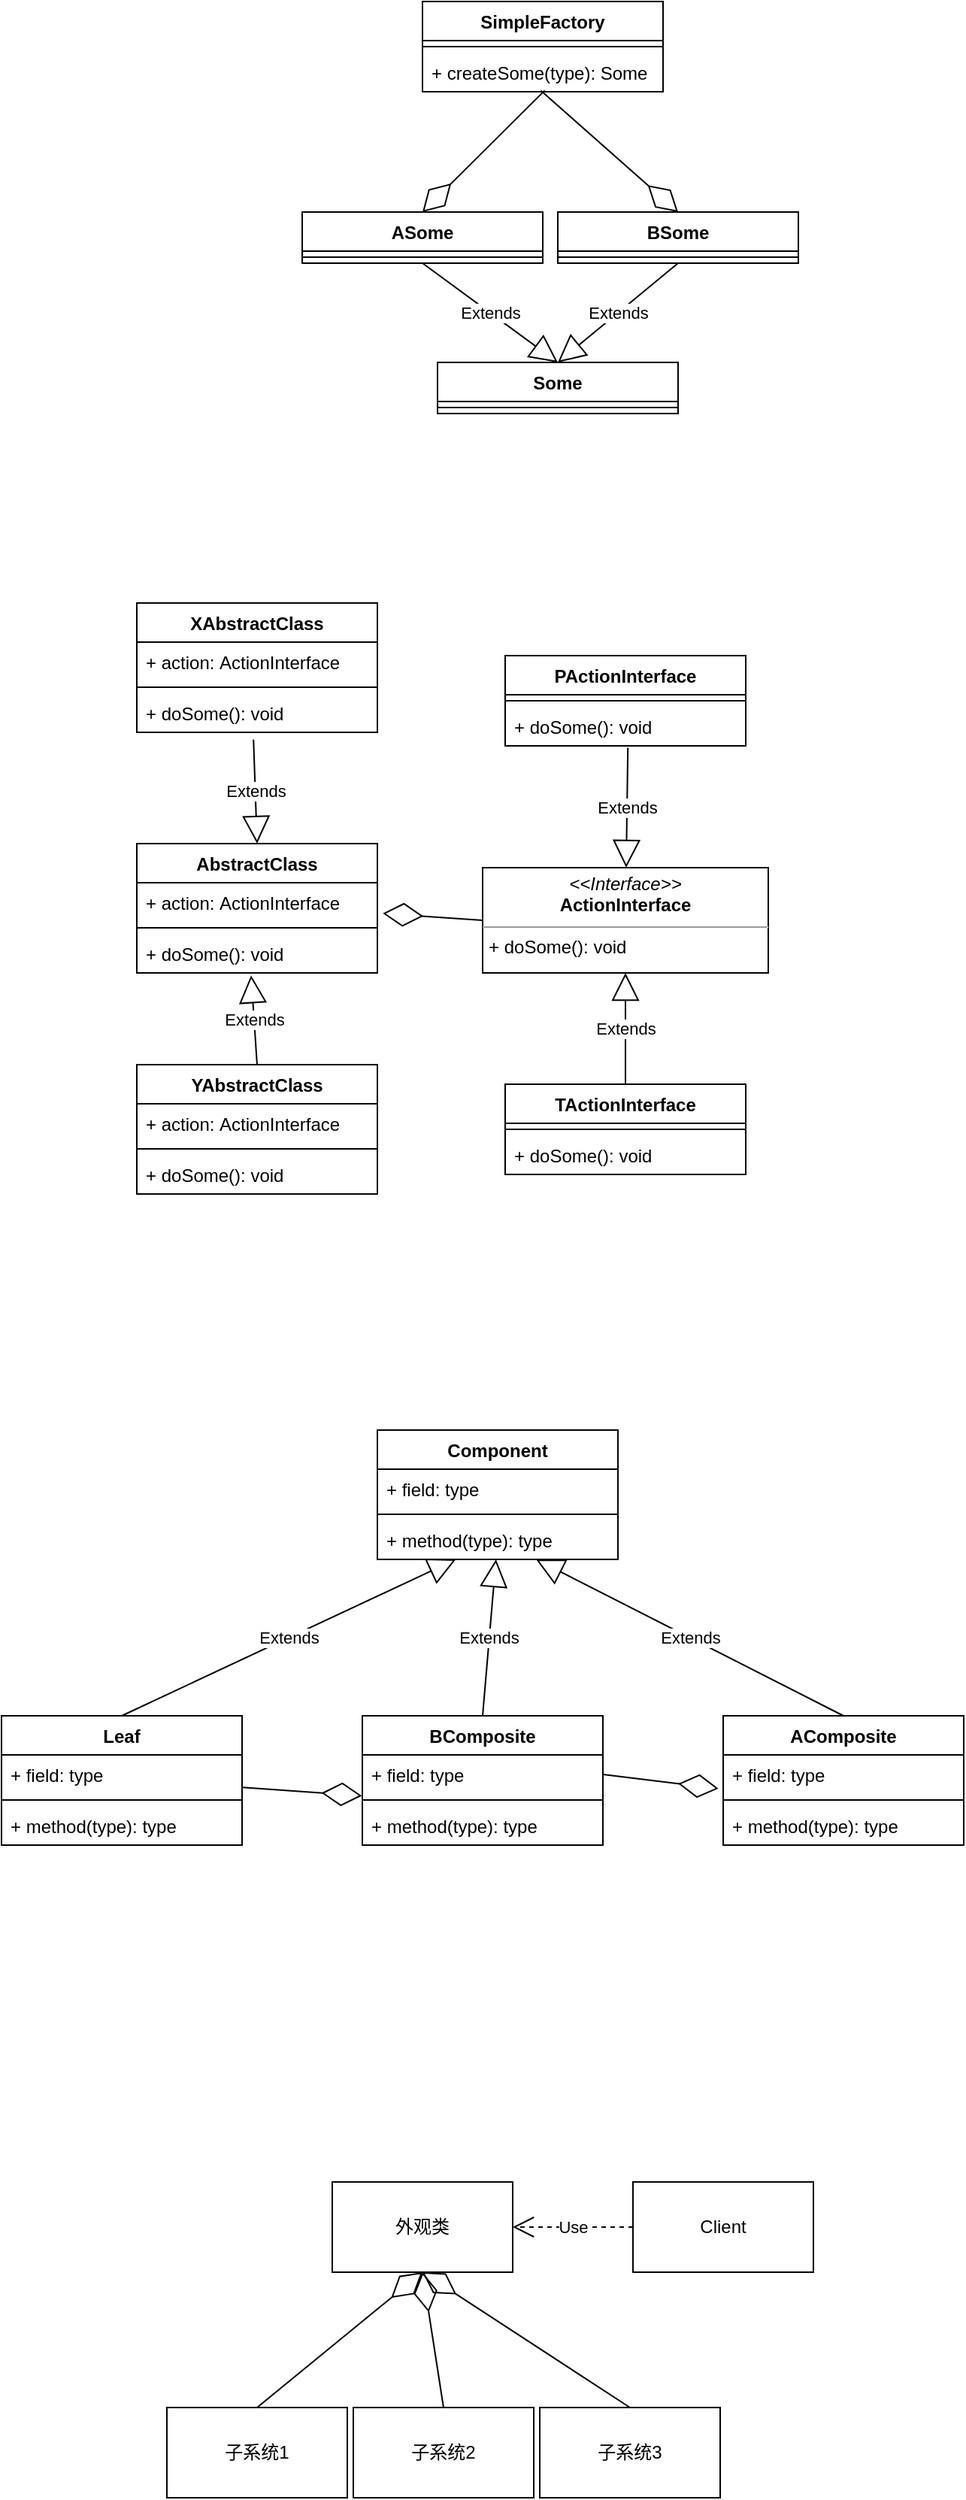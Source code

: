 <mxfile version="19.0.3" type="device"><diagram id="C5RBs43oDa-KdzZeNtuy" name="Page-1"><mxGraphModel dx="946" dy="689" grid="1" gridSize="10" guides="1" tooltips="1" connect="1" arrows="1" fold="1" page="1" pageScale="1" pageWidth="827" pageHeight="1169" math="0" shadow="0"><root><mxCell id="WIyWlLk6GJQsqaUBKTNV-0"/><mxCell id="WIyWlLk6GJQsqaUBKTNV-1" parent="WIyWlLk6GJQsqaUBKTNV-0"/><mxCell id="tUU79bSmHxlSUqyxYpiA-5" value="SimpleFactory" style="swimlane;fontStyle=1;align=center;verticalAlign=top;childLayout=stackLayout;horizontal=1;startSize=26;horizontalStack=0;resizeParent=1;resizeParentMax=0;resizeLast=0;collapsible=1;marginBottom=0;" parent="WIyWlLk6GJQsqaUBKTNV-1" vertex="1"><mxGeometry x="340" y="90" width="160" height="60" as="geometry"/></mxCell><mxCell id="tUU79bSmHxlSUqyxYpiA-7" value="" style="line;strokeWidth=1;fillColor=none;align=left;verticalAlign=middle;spacingTop=-1;spacingLeft=3;spacingRight=3;rotatable=0;labelPosition=right;points=[];portConstraint=eastwest;" parent="tUU79bSmHxlSUqyxYpiA-5" vertex="1"><mxGeometry y="26" width="160" height="8" as="geometry"/></mxCell><mxCell id="tUU79bSmHxlSUqyxYpiA-8" value="+ createSome(type): Some" style="text;strokeColor=none;fillColor=none;align=left;verticalAlign=top;spacingLeft=4;spacingRight=4;overflow=hidden;rotatable=0;points=[[0,0.5],[1,0.5]];portConstraint=eastwest;" parent="tUU79bSmHxlSUqyxYpiA-5" vertex="1"><mxGeometry y="34" width="160" height="26" as="geometry"/></mxCell><mxCell id="tUU79bSmHxlSUqyxYpiA-9" value="ASome" style="swimlane;fontStyle=1;align=center;verticalAlign=top;childLayout=stackLayout;horizontal=1;startSize=26;horizontalStack=0;resizeParent=1;resizeParentMax=0;resizeLast=0;collapsible=1;marginBottom=0;" parent="WIyWlLk6GJQsqaUBKTNV-1" vertex="1"><mxGeometry x="260" y="230" width="160" height="34" as="geometry"/></mxCell><mxCell id="tUU79bSmHxlSUqyxYpiA-11" value="" style="line;strokeWidth=1;fillColor=none;align=left;verticalAlign=middle;spacingTop=-1;spacingLeft=3;spacingRight=3;rotatable=0;labelPosition=right;points=[];portConstraint=eastwest;" parent="tUU79bSmHxlSUqyxYpiA-9" vertex="1"><mxGeometry y="26" width="160" height="8" as="geometry"/></mxCell><mxCell id="tUU79bSmHxlSUqyxYpiA-13" value="BSome" style="swimlane;fontStyle=1;align=center;verticalAlign=top;childLayout=stackLayout;horizontal=1;startSize=26;horizontalStack=0;resizeParent=1;resizeParentMax=0;resizeLast=0;collapsible=1;marginBottom=0;" parent="WIyWlLk6GJQsqaUBKTNV-1" vertex="1"><mxGeometry x="430" y="230" width="160" height="34" as="geometry"/></mxCell><mxCell id="tUU79bSmHxlSUqyxYpiA-15" value="" style="line;strokeWidth=1;fillColor=none;align=left;verticalAlign=middle;spacingTop=-1;spacingLeft=3;spacingRight=3;rotatable=0;labelPosition=right;points=[];portConstraint=eastwest;" parent="tUU79bSmHxlSUqyxYpiA-13" vertex="1"><mxGeometry y="26" width="160" height="8" as="geometry"/></mxCell><mxCell id="tUU79bSmHxlSUqyxYpiA-17" value="" style="endArrow=diamondThin;endFill=0;endSize=24;html=1;rounded=0;exitX=0.508;exitY=0.969;exitDx=0;exitDy=0;exitPerimeter=0;entryX=0.5;entryY=0;entryDx=0;entryDy=0;" parent="WIyWlLk6GJQsqaUBKTNV-1" source="tUU79bSmHxlSUqyxYpiA-8" target="tUU79bSmHxlSUqyxYpiA-9" edge="1"><mxGeometry width="160" relative="1" as="geometry"><mxPoint x="390" y="340" as="sourcePoint"/><mxPoint x="550" y="340" as="targetPoint"/></mxGeometry></mxCell><mxCell id="tUU79bSmHxlSUqyxYpiA-19" value="" style="endArrow=diamondThin;endFill=0;endSize=24;html=1;rounded=0;entryX=0.5;entryY=0;entryDx=0;entryDy=0;exitX=0.492;exitY=0.969;exitDx=0;exitDy=0;exitPerimeter=0;" parent="WIyWlLk6GJQsqaUBKTNV-1" source="tUU79bSmHxlSUqyxYpiA-8" target="tUU79bSmHxlSUqyxYpiA-13" edge="1"><mxGeometry width="160" relative="1" as="geometry"><mxPoint x="390" y="340" as="sourcePoint"/><mxPoint x="550" y="330" as="targetPoint"/></mxGeometry></mxCell><mxCell id="tUU79bSmHxlSUqyxYpiA-25" value="Some" style="swimlane;fontStyle=1;align=center;verticalAlign=top;childLayout=stackLayout;horizontal=1;startSize=26;horizontalStack=0;resizeParent=1;resizeParentMax=0;resizeLast=0;collapsible=1;marginBottom=0;" parent="WIyWlLk6GJQsqaUBKTNV-1" vertex="1"><mxGeometry x="350" y="330" width="160" height="34" as="geometry"/></mxCell><mxCell id="tUU79bSmHxlSUqyxYpiA-27" value="" style="line;strokeWidth=1;fillColor=none;align=left;verticalAlign=middle;spacingTop=-1;spacingLeft=3;spacingRight=3;rotatable=0;labelPosition=right;points=[];portConstraint=eastwest;" parent="tUU79bSmHxlSUqyxYpiA-25" vertex="1"><mxGeometry y="26" width="160" height="8" as="geometry"/></mxCell><mxCell id="tUU79bSmHxlSUqyxYpiA-29" value="Extends" style="endArrow=block;endSize=16;endFill=0;html=1;rounded=0;exitX=0.5;exitY=1;exitDx=0;exitDy=0;entryX=0.5;entryY=0;entryDx=0;entryDy=0;" parent="WIyWlLk6GJQsqaUBKTNV-1" source="tUU79bSmHxlSUqyxYpiA-9" target="tUU79bSmHxlSUqyxYpiA-25" edge="1"><mxGeometry width="160" relative="1" as="geometry"><mxPoint x="300.4" y="290.806" as="sourcePoint"/><mxPoint x="460" y="340" as="targetPoint"/></mxGeometry></mxCell><mxCell id="tUU79bSmHxlSUqyxYpiA-30" value="Extends" style="endArrow=block;endSize=16;endFill=0;html=1;rounded=0;exitX=0.5;exitY=1;exitDx=0;exitDy=0;entryX=0.5;entryY=0;entryDx=0;entryDy=0;" parent="WIyWlLk6GJQsqaUBKTNV-1" source="tUU79bSmHxlSUqyxYpiA-13" target="tUU79bSmHxlSUqyxYpiA-25" edge="1"><mxGeometry width="160" relative="1" as="geometry"><mxPoint x="531.68" y="290" as="sourcePoint"/><mxPoint x="430" y="400" as="targetPoint"/></mxGeometry></mxCell><mxCell id="yQy8rmefnUBh1ka8reL8-1" value="AbstractClass" style="swimlane;fontStyle=1;align=center;verticalAlign=top;childLayout=stackLayout;horizontal=1;startSize=26;horizontalStack=0;resizeParent=1;resizeParentMax=0;resizeLast=0;collapsible=1;marginBottom=0;" parent="WIyWlLk6GJQsqaUBKTNV-1" vertex="1"><mxGeometry x="150" y="650" width="160" height="86" as="geometry"/></mxCell><mxCell id="yQy8rmefnUBh1ka8reL8-2" value="+ action: ActionInterface" style="text;strokeColor=none;fillColor=none;align=left;verticalAlign=top;spacingLeft=4;spacingRight=4;overflow=hidden;rotatable=0;points=[[0,0.5],[1,0.5]];portConstraint=eastwest;" parent="yQy8rmefnUBh1ka8reL8-1" vertex="1"><mxGeometry y="26" width="160" height="26" as="geometry"/></mxCell><mxCell id="yQy8rmefnUBh1ka8reL8-3" value="" style="line;strokeWidth=1;fillColor=none;align=left;verticalAlign=middle;spacingTop=-1;spacingLeft=3;spacingRight=3;rotatable=0;labelPosition=right;points=[];portConstraint=eastwest;" parent="yQy8rmefnUBh1ka8reL8-1" vertex="1"><mxGeometry y="52" width="160" height="8" as="geometry"/></mxCell><mxCell id="yQy8rmefnUBh1ka8reL8-4" value="+ doSome(): void&#10;" style="text;strokeColor=none;fillColor=none;align=left;verticalAlign=top;spacingLeft=4;spacingRight=4;overflow=hidden;rotatable=0;points=[[0,0.5],[1,0.5]];portConstraint=eastwest;" parent="yQy8rmefnUBh1ka8reL8-1" vertex="1"><mxGeometry y="60" width="160" height="26" as="geometry"/></mxCell><mxCell id="yQy8rmefnUBh1ka8reL8-5" value="&lt;p style=&quot;margin:0px;margin-top:4px;text-align:center;&quot;&gt;&lt;i&gt;&amp;lt;&amp;lt;Interface&amp;gt;&amp;gt;&lt;/i&gt;&lt;br&gt;&lt;b&gt;ActionInterface&lt;/b&gt;&lt;br&gt;&lt;/p&gt;&lt;hr size=&quot;1&quot;&gt;&lt;p style=&quot;margin:0px;margin-left:4px;&quot;&gt;&lt;span style=&quot;background-color: initial;&quot;&gt;+ doSome(): void&lt;/span&gt;&lt;/p&gt;" style="verticalAlign=top;align=left;overflow=fill;fontSize=12;fontFamily=Helvetica;html=1;" parent="WIyWlLk6GJQsqaUBKTNV-1" vertex="1"><mxGeometry x="380" y="666" width="190" height="70" as="geometry"/></mxCell><mxCell id="yQy8rmefnUBh1ka8reL8-6" value="" style="endArrow=diamondThin;endFill=0;endSize=24;html=1;rounded=0;entryX=1.023;entryY=0.785;entryDx=0;entryDy=0;entryPerimeter=0;exitX=0;exitY=0.5;exitDx=0;exitDy=0;" parent="WIyWlLk6GJQsqaUBKTNV-1" source="yQy8rmefnUBh1ka8reL8-5" target="yQy8rmefnUBh1ka8reL8-2" edge="1"><mxGeometry width="160" relative="1" as="geometry"><mxPoint x="330" y="750" as="sourcePoint"/><mxPoint x="490" y="750" as="targetPoint"/></mxGeometry></mxCell><mxCell id="yQy8rmefnUBh1ka8reL8-7" value="TActionInterface" style="swimlane;fontStyle=1;align=center;verticalAlign=top;childLayout=stackLayout;horizontal=1;startSize=26;horizontalStack=0;resizeParent=1;resizeParentMax=0;resizeLast=0;collapsible=1;marginBottom=0;" parent="WIyWlLk6GJQsqaUBKTNV-1" vertex="1"><mxGeometry x="395" y="810" width="160" height="60" as="geometry"/></mxCell><mxCell id="yQy8rmefnUBh1ka8reL8-9" value="" style="line;strokeWidth=1;fillColor=none;align=left;verticalAlign=middle;spacingTop=-1;spacingLeft=3;spacingRight=3;rotatable=0;labelPosition=right;points=[];portConstraint=eastwest;" parent="yQy8rmefnUBh1ka8reL8-7" vertex="1"><mxGeometry y="26" width="160" height="8" as="geometry"/></mxCell><mxCell id="yQy8rmefnUBh1ka8reL8-10" value="+ doSome(): void" style="text;strokeColor=none;fillColor=none;align=left;verticalAlign=top;spacingLeft=4;spacingRight=4;overflow=hidden;rotatable=0;points=[[0,0.5],[1,0.5]];portConstraint=eastwest;" parent="yQy8rmefnUBh1ka8reL8-7" vertex="1"><mxGeometry y="34" width="160" height="26" as="geometry"/></mxCell><mxCell id="yQy8rmefnUBh1ka8reL8-11" value="PActionInterface" style="swimlane;fontStyle=1;align=center;verticalAlign=top;childLayout=stackLayout;horizontal=1;startSize=26;horizontalStack=0;resizeParent=1;resizeParentMax=0;resizeLast=0;collapsible=1;marginBottom=0;" parent="WIyWlLk6GJQsqaUBKTNV-1" vertex="1"><mxGeometry x="395" y="525" width="160" height="60" as="geometry"/></mxCell><mxCell id="yQy8rmefnUBh1ka8reL8-12" value="" style="line;strokeWidth=1;fillColor=none;align=left;verticalAlign=middle;spacingTop=-1;spacingLeft=3;spacingRight=3;rotatable=0;labelPosition=right;points=[];portConstraint=eastwest;" parent="yQy8rmefnUBh1ka8reL8-11" vertex="1"><mxGeometry y="26" width="160" height="8" as="geometry"/></mxCell><mxCell id="yQy8rmefnUBh1ka8reL8-13" value="+ doSome(): void" style="text;strokeColor=none;fillColor=none;align=left;verticalAlign=top;spacingLeft=4;spacingRight=4;overflow=hidden;rotatable=0;points=[[0,0.5],[1,0.5]];portConstraint=eastwest;" parent="yQy8rmefnUBh1ka8reL8-11" vertex="1"><mxGeometry y="34" width="160" height="26" as="geometry"/></mxCell><mxCell id="yQy8rmefnUBh1ka8reL8-14" value="Extends" style="endArrow=block;endSize=16;endFill=0;html=1;rounded=0;entryX=0.5;entryY=1;entryDx=0;entryDy=0;" parent="WIyWlLk6GJQsqaUBKTNV-1" source="yQy8rmefnUBh1ka8reL8-7" target="yQy8rmefnUBh1ka8reL8-5" edge="1"><mxGeometry width="160" relative="1" as="geometry"><mxPoint x="330" y="750" as="sourcePoint"/><mxPoint x="490" y="750" as="targetPoint"/></mxGeometry></mxCell><mxCell id="yQy8rmefnUBh1ka8reL8-16" value="Extends" style="endArrow=block;endSize=16;endFill=0;html=1;rounded=0;exitX=0.51;exitY=1.046;exitDx=0;exitDy=0;exitPerimeter=0;" parent="WIyWlLk6GJQsqaUBKTNV-1" source="yQy8rmefnUBh1ka8reL8-13" target="yQy8rmefnUBh1ka8reL8-5" edge="1"><mxGeometry width="160" relative="1" as="geometry"><mxPoint x="330" y="750" as="sourcePoint"/><mxPoint x="490" y="750" as="targetPoint"/></mxGeometry></mxCell><mxCell id="yQy8rmefnUBh1ka8reL8-17" value="XAbstractClass" style="swimlane;fontStyle=1;align=center;verticalAlign=top;childLayout=stackLayout;horizontal=1;startSize=26;horizontalStack=0;resizeParent=1;resizeParentMax=0;resizeLast=0;collapsible=1;marginBottom=0;" parent="WIyWlLk6GJQsqaUBKTNV-1" vertex="1"><mxGeometry x="150" y="490" width="160" height="86" as="geometry"/></mxCell><mxCell id="yQy8rmefnUBh1ka8reL8-18" value="+ action: ActionInterface" style="text;strokeColor=none;fillColor=none;align=left;verticalAlign=top;spacingLeft=4;spacingRight=4;overflow=hidden;rotatable=0;points=[[0,0.5],[1,0.5]];portConstraint=eastwest;" parent="yQy8rmefnUBh1ka8reL8-17" vertex="1"><mxGeometry y="26" width="160" height="26" as="geometry"/></mxCell><mxCell id="yQy8rmefnUBh1ka8reL8-19" value="" style="line;strokeWidth=1;fillColor=none;align=left;verticalAlign=middle;spacingTop=-1;spacingLeft=3;spacingRight=3;rotatable=0;labelPosition=right;points=[];portConstraint=eastwest;" parent="yQy8rmefnUBh1ka8reL8-17" vertex="1"><mxGeometry y="52" width="160" height="8" as="geometry"/></mxCell><mxCell id="yQy8rmefnUBh1ka8reL8-20" value="+ doSome(): void&#10;" style="text;strokeColor=none;fillColor=none;align=left;verticalAlign=top;spacingLeft=4;spacingRight=4;overflow=hidden;rotatable=0;points=[[0,0.5],[1,0.5]];portConstraint=eastwest;" parent="yQy8rmefnUBh1ka8reL8-17" vertex="1"><mxGeometry y="60" width="160" height="26" as="geometry"/></mxCell><mxCell id="yQy8rmefnUBh1ka8reL8-21" value="YAbstractClass" style="swimlane;fontStyle=1;align=center;verticalAlign=top;childLayout=stackLayout;horizontal=1;startSize=26;horizontalStack=0;resizeParent=1;resizeParentMax=0;resizeLast=0;collapsible=1;marginBottom=0;" parent="WIyWlLk6GJQsqaUBKTNV-1" vertex="1"><mxGeometry x="150" y="797" width="160" height="86" as="geometry"/></mxCell><mxCell id="yQy8rmefnUBh1ka8reL8-22" value="+ action: ActionInterface" style="text;strokeColor=none;fillColor=none;align=left;verticalAlign=top;spacingLeft=4;spacingRight=4;overflow=hidden;rotatable=0;points=[[0,0.5],[1,0.5]];portConstraint=eastwest;" parent="yQy8rmefnUBh1ka8reL8-21" vertex="1"><mxGeometry y="26" width="160" height="26" as="geometry"/></mxCell><mxCell id="yQy8rmefnUBh1ka8reL8-23" value="" style="line;strokeWidth=1;fillColor=none;align=left;verticalAlign=middle;spacingTop=-1;spacingLeft=3;spacingRight=3;rotatable=0;labelPosition=right;points=[];portConstraint=eastwest;" parent="yQy8rmefnUBh1ka8reL8-21" vertex="1"><mxGeometry y="52" width="160" height="8" as="geometry"/></mxCell><mxCell id="yQy8rmefnUBh1ka8reL8-24" value="+ doSome(): void&#10;" style="text;strokeColor=none;fillColor=none;align=left;verticalAlign=top;spacingLeft=4;spacingRight=4;overflow=hidden;rotatable=0;points=[[0,0.5],[1,0.5]];portConstraint=eastwest;" parent="yQy8rmefnUBh1ka8reL8-21" vertex="1"><mxGeometry y="60" width="160" height="26" as="geometry"/></mxCell><mxCell id="yQy8rmefnUBh1ka8reL8-25" value="Extends" style="endArrow=block;endSize=16;endFill=0;html=1;rounded=0;exitX=0.485;exitY=1.185;exitDx=0;exitDy=0;exitPerimeter=0;entryX=0.5;entryY=0;entryDx=0;entryDy=0;" parent="WIyWlLk6GJQsqaUBKTNV-1" source="yQy8rmefnUBh1ka8reL8-20" target="yQy8rmefnUBh1ka8reL8-1" edge="1"><mxGeometry width="160" relative="1" as="geometry"><mxPoint x="330" y="750" as="sourcePoint"/><mxPoint x="490" y="750" as="targetPoint"/></mxGeometry></mxCell><mxCell id="yQy8rmefnUBh1ka8reL8-26" value="Extends" style="endArrow=block;endSize=16;endFill=0;html=1;rounded=0;exitX=0.5;exitY=0;exitDx=0;exitDy=0;entryX=0.475;entryY=1.062;entryDx=0;entryDy=0;entryPerimeter=0;" parent="WIyWlLk6GJQsqaUBKTNV-1" source="yQy8rmefnUBh1ka8reL8-21" target="yQy8rmefnUBh1ka8reL8-4" edge="1"><mxGeometry width="160" relative="1" as="geometry"><mxPoint x="330" y="750" as="sourcePoint"/><mxPoint x="490" y="750" as="targetPoint"/></mxGeometry></mxCell><mxCell id="Vw4ODc7Xikg0KKU7ZYIu-0" value="Component" style="swimlane;fontStyle=1;align=center;verticalAlign=top;childLayout=stackLayout;horizontal=1;startSize=26;horizontalStack=0;resizeParent=1;resizeParentMax=0;resizeLast=0;collapsible=1;marginBottom=0;" parent="WIyWlLk6GJQsqaUBKTNV-1" vertex="1"><mxGeometry x="310" y="1040" width="160" height="86" as="geometry"/></mxCell><mxCell id="Vw4ODc7Xikg0KKU7ZYIu-1" value="+ field: type" style="text;strokeColor=none;fillColor=none;align=left;verticalAlign=top;spacingLeft=4;spacingRight=4;overflow=hidden;rotatable=0;points=[[0,0.5],[1,0.5]];portConstraint=eastwest;" parent="Vw4ODc7Xikg0KKU7ZYIu-0" vertex="1"><mxGeometry y="26" width="160" height="26" as="geometry"/></mxCell><mxCell id="Vw4ODc7Xikg0KKU7ZYIu-2" value="" style="line;strokeWidth=1;fillColor=none;align=left;verticalAlign=middle;spacingTop=-1;spacingLeft=3;spacingRight=3;rotatable=0;labelPosition=right;points=[];portConstraint=eastwest;" parent="Vw4ODc7Xikg0KKU7ZYIu-0" vertex="1"><mxGeometry y="52" width="160" height="8" as="geometry"/></mxCell><mxCell id="Vw4ODc7Xikg0KKU7ZYIu-3" value="+ method(type): type" style="text;strokeColor=none;fillColor=none;align=left;verticalAlign=top;spacingLeft=4;spacingRight=4;overflow=hidden;rotatable=0;points=[[0,0.5],[1,0.5]];portConstraint=eastwest;" parent="Vw4ODc7Xikg0KKU7ZYIu-0" vertex="1"><mxGeometry y="60" width="160" height="26" as="geometry"/></mxCell><mxCell id="Vw4ODc7Xikg0KKU7ZYIu-4" value="AComposite" style="swimlane;fontStyle=1;align=center;verticalAlign=top;childLayout=stackLayout;horizontal=1;startSize=26;horizontalStack=0;resizeParent=1;resizeParentMax=0;resizeLast=0;collapsible=1;marginBottom=0;" parent="WIyWlLk6GJQsqaUBKTNV-1" vertex="1"><mxGeometry x="540" y="1230" width="160" height="86" as="geometry"/></mxCell><mxCell id="Vw4ODc7Xikg0KKU7ZYIu-5" value="+ field: type" style="text;strokeColor=none;fillColor=none;align=left;verticalAlign=top;spacingLeft=4;spacingRight=4;overflow=hidden;rotatable=0;points=[[0,0.5],[1,0.5]];portConstraint=eastwest;" parent="Vw4ODc7Xikg0KKU7ZYIu-4" vertex="1"><mxGeometry y="26" width="160" height="26" as="geometry"/></mxCell><mxCell id="Vw4ODc7Xikg0KKU7ZYIu-6" value="" style="line;strokeWidth=1;fillColor=none;align=left;verticalAlign=middle;spacingTop=-1;spacingLeft=3;spacingRight=3;rotatable=0;labelPosition=right;points=[];portConstraint=eastwest;" parent="Vw4ODc7Xikg0KKU7ZYIu-4" vertex="1"><mxGeometry y="52" width="160" height="8" as="geometry"/></mxCell><mxCell id="Vw4ODc7Xikg0KKU7ZYIu-7" value="+ method(type): type" style="text;strokeColor=none;fillColor=none;align=left;verticalAlign=top;spacingLeft=4;spacingRight=4;overflow=hidden;rotatable=0;points=[[0,0.5],[1,0.5]];portConstraint=eastwest;" parent="Vw4ODc7Xikg0KKU7ZYIu-4" vertex="1"><mxGeometry y="60" width="160" height="26" as="geometry"/></mxCell><mxCell id="Vw4ODc7Xikg0KKU7ZYIu-8" value="BComposite" style="swimlane;fontStyle=1;align=center;verticalAlign=top;childLayout=stackLayout;horizontal=1;startSize=26;horizontalStack=0;resizeParent=1;resizeParentMax=0;resizeLast=0;collapsible=1;marginBottom=0;" parent="WIyWlLk6GJQsqaUBKTNV-1" vertex="1"><mxGeometry x="300" y="1230" width="160" height="86" as="geometry"/></mxCell><mxCell id="Vw4ODc7Xikg0KKU7ZYIu-9" value="+ field: type" style="text;strokeColor=none;fillColor=none;align=left;verticalAlign=top;spacingLeft=4;spacingRight=4;overflow=hidden;rotatable=0;points=[[0,0.5],[1,0.5]];portConstraint=eastwest;" parent="Vw4ODc7Xikg0KKU7ZYIu-8" vertex="1"><mxGeometry y="26" width="160" height="26" as="geometry"/></mxCell><mxCell id="Vw4ODc7Xikg0KKU7ZYIu-10" value="" style="line;strokeWidth=1;fillColor=none;align=left;verticalAlign=middle;spacingTop=-1;spacingLeft=3;spacingRight=3;rotatable=0;labelPosition=right;points=[];portConstraint=eastwest;" parent="Vw4ODc7Xikg0KKU7ZYIu-8" vertex="1"><mxGeometry y="52" width="160" height="8" as="geometry"/></mxCell><mxCell id="Vw4ODc7Xikg0KKU7ZYIu-11" value="+ method(type): type" style="text;strokeColor=none;fillColor=none;align=left;verticalAlign=top;spacingLeft=4;spacingRight=4;overflow=hidden;rotatable=0;points=[[0,0.5],[1,0.5]];portConstraint=eastwest;" parent="Vw4ODc7Xikg0KKU7ZYIu-8" vertex="1"><mxGeometry y="60" width="160" height="26" as="geometry"/></mxCell><mxCell id="Vw4ODc7Xikg0KKU7ZYIu-12" value="Leaf" style="swimlane;fontStyle=1;align=center;verticalAlign=top;childLayout=stackLayout;horizontal=1;startSize=26;horizontalStack=0;resizeParent=1;resizeParentMax=0;resizeLast=0;collapsible=1;marginBottom=0;" parent="WIyWlLk6GJQsqaUBKTNV-1" vertex="1"><mxGeometry x="60" y="1230" width="160" height="86" as="geometry"/></mxCell><mxCell id="Vw4ODc7Xikg0KKU7ZYIu-13" value="+ field: type" style="text;strokeColor=none;fillColor=none;align=left;verticalAlign=top;spacingLeft=4;spacingRight=4;overflow=hidden;rotatable=0;points=[[0,0.5],[1,0.5]];portConstraint=eastwest;" parent="Vw4ODc7Xikg0KKU7ZYIu-12" vertex="1"><mxGeometry y="26" width="160" height="26" as="geometry"/></mxCell><mxCell id="Vw4ODc7Xikg0KKU7ZYIu-14" value="" style="line;strokeWidth=1;fillColor=none;align=left;verticalAlign=middle;spacingTop=-1;spacingLeft=3;spacingRight=3;rotatable=0;labelPosition=right;points=[];portConstraint=eastwest;" parent="Vw4ODc7Xikg0KKU7ZYIu-12" vertex="1"><mxGeometry y="52" width="160" height="8" as="geometry"/></mxCell><mxCell id="Vw4ODc7Xikg0KKU7ZYIu-15" value="+ method(type): type" style="text;strokeColor=none;fillColor=none;align=left;verticalAlign=top;spacingLeft=4;spacingRight=4;overflow=hidden;rotatable=0;points=[[0,0.5],[1,0.5]];portConstraint=eastwest;" parent="Vw4ODc7Xikg0KKU7ZYIu-12" vertex="1"><mxGeometry y="60" width="160" height="26" as="geometry"/></mxCell><mxCell id="Vw4ODc7Xikg0KKU7ZYIu-16" value="Extends" style="endArrow=block;endSize=16;endFill=0;html=1;rounded=0;exitX=0.5;exitY=0;exitDx=0;exitDy=0;" parent="WIyWlLk6GJQsqaUBKTNV-1" source="Vw4ODc7Xikg0KKU7ZYIu-8" target="Vw4ODc7Xikg0KKU7ZYIu-3" edge="1"><mxGeometry width="160" relative="1" as="geometry"><mxPoint x="330" y="1250" as="sourcePoint"/><mxPoint x="490" y="1250" as="targetPoint"/></mxGeometry></mxCell><mxCell id="Vw4ODc7Xikg0KKU7ZYIu-17" value="Extends" style="endArrow=block;endSize=16;endFill=0;html=1;rounded=0;exitX=0.5;exitY=0;exitDx=0;exitDy=0;" parent="WIyWlLk6GJQsqaUBKTNV-1" source="Vw4ODc7Xikg0KKU7ZYIu-4" target="Vw4ODc7Xikg0KKU7ZYIu-3" edge="1"><mxGeometry width="160" relative="1" as="geometry"><mxPoint x="330" y="1250" as="sourcePoint"/><mxPoint x="380" y="1130" as="targetPoint"/></mxGeometry></mxCell><mxCell id="Vw4ODc7Xikg0KKU7ZYIu-18" value="Extends" style="endArrow=block;endSize=16;endFill=0;html=1;rounded=0;exitX=0.5;exitY=0;exitDx=0;exitDy=0;" parent="WIyWlLk6GJQsqaUBKTNV-1" source="Vw4ODc7Xikg0KKU7ZYIu-12" target="Vw4ODc7Xikg0KKU7ZYIu-3" edge="1"><mxGeometry width="160" relative="1" as="geometry"><mxPoint x="330" y="1250" as="sourcePoint"/><mxPoint x="490" y="1250" as="targetPoint"/></mxGeometry></mxCell><mxCell id="Vw4ODc7Xikg0KKU7ZYIu-19" value="" style="endArrow=diamondThin;endFill=0;endSize=24;html=1;rounded=0;entryX=-0.02;entryY=0.862;entryDx=0;entryDy=0;entryPerimeter=0;exitX=1;exitY=0.5;exitDx=0;exitDy=0;" parent="WIyWlLk6GJQsqaUBKTNV-1" source="Vw4ODc7Xikg0KKU7ZYIu-9" target="Vw4ODc7Xikg0KKU7ZYIu-5" edge="1"><mxGeometry width="160" relative="1" as="geometry"><mxPoint x="440" y="1278" as="sourcePoint"/><mxPoint x="490" y="1250" as="targetPoint"/></mxGeometry></mxCell><mxCell id="Vw4ODc7Xikg0KKU7ZYIu-22" value="" style="endArrow=diamondThin;endFill=0;endSize=24;html=1;rounded=0;exitX=1.003;exitY=0.831;exitDx=0;exitDy=0;exitPerimeter=0;entryX=-0.002;entryY=1.046;entryDx=0;entryDy=0;entryPerimeter=0;" parent="WIyWlLk6GJQsqaUBKTNV-1" source="Vw4ODc7Xikg0KKU7ZYIu-13" target="Vw4ODc7Xikg0KKU7ZYIu-9" edge="1"><mxGeometry width="160" relative="1" as="geometry"><mxPoint x="330" y="1250" as="sourcePoint"/><mxPoint x="490" y="1250" as="targetPoint"/></mxGeometry></mxCell><mxCell id="EkDeXOsrzBsPDSynbKXh-0" value="外观类" style="rounded=0;whiteSpace=wrap;html=1;" vertex="1" parent="WIyWlLk6GJQsqaUBKTNV-1"><mxGeometry x="280" y="1540" width="120" height="60" as="geometry"/></mxCell><mxCell id="EkDeXOsrzBsPDSynbKXh-1" value="子系统1" style="whiteSpace=wrap;html=1;rounded=0;" vertex="1" parent="WIyWlLk6GJQsqaUBKTNV-1"><mxGeometry x="170" y="1690" width="120" height="60" as="geometry"/></mxCell><mxCell id="EkDeXOsrzBsPDSynbKXh-3" value="" style="endArrow=diamondThin;endFill=0;endSize=24;html=1;rounded=0;exitX=0.5;exitY=0;exitDx=0;exitDy=0;entryX=0.5;entryY=1;entryDx=0;entryDy=0;" edge="1" parent="WIyWlLk6GJQsqaUBKTNV-1" source="EkDeXOsrzBsPDSynbKXh-1" target="EkDeXOsrzBsPDSynbKXh-0"><mxGeometry width="160" relative="1" as="geometry"><mxPoint x="330" y="1650" as="sourcePoint"/><mxPoint x="490" y="1650" as="targetPoint"/></mxGeometry></mxCell><mxCell id="EkDeXOsrzBsPDSynbKXh-4" value="&lt;span style=&quot;&quot;&gt;子系统2&lt;/span&gt;" style="whiteSpace=wrap;html=1;rounded=0;" vertex="1" parent="WIyWlLk6GJQsqaUBKTNV-1"><mxGeometry x="294" y="1690" width="120" height="60" as="geometry"/></mxCell><mxCell id="EkDeXOsrzBsPDSynbKXh-5" value="" style="endArrow=diamondThin;endFill=0;endSize=24;html=1;rounded=0;exitX=0.5;exitY=0;exitDx=0;exitDy=0;entryX=0.5;entryY=1;entryDx=0;entryDy=0;" edge="1" parent="WIyWlLk6GJQsqaUBKTNV-1" source="EkDeXOsrzBsPDSynbKXh-4" target="EkDeXOsrzBsPDSynbKXh-0"><mxGeometry width="160" relative="1" as="geometry"><mxPoint x="340" y="1660" as="sourcePoint"/><mxPoint x="350" y="1610" as="targetPoint"/></mxGeometry></mxCell><mxCell id="EkDeXOsrzBsPDSynbKXh-6" value="&lt;span style=&quot;&quot;&gt;子系统3&lt;/span&gt;" style="whiteSpace=wrap;html=1;rounded=0;" vertex="1" parent="WIyWlLk6GJQsqaUBKTNV-1"><mxGeometry x="418" y="1690" width="120" height="60" as="geometry"/></mxCell><mxCell id="EkDeXOsrzBsPDSynbKXh-7" value="" style="endArrow=diamondThin;endFill=0;endSize=24;html=1;rounded=0;exitX=0.5;exitY=0;exitDx=0;exitDy=0;" edge="1" parent="WIyWlLk6GJQsqaUBKTNV-1" source="EkDeXOsrzBsPDSynbKXh-6"><mxGeometry width="160" relative="1" as="geometry"><mxPoint x="580" y="1654" as="sourcePoint"/><mxPoint x="340" y="1600" as="targetPoint"/></mxGeometry></mxCell><mxCell id="EkDeXOsrzBsPDSynbKXh-8" value="Client" style="whiteSpace=wrap;html=1;rounded=0;" vertex="1" parent="WIyWlLk6GJQsqaUBKTNV-1"><mxGeometry x="480" y="1540" width="120" height="60" as="geometry"/></mxCell><mxCell id="EkDeXOsrzBsPDSynbKXh-11" value="Use" style="endArrow=open;endSize=12;dashed=1;html=1;rounded=0;entryX=1;entryY=0.5;entryDx=0;entryDy=0;exitX=0;exitY=0.5;exitDx=0;exitDy=0;" edge="1" parent="WIyWlLk6GJQsqaUBKTNV-1" source="EkDeXOsrzBsPDSynbKXh-8" target="EkDeXOsrzBsPDSynbKXh-0"><mxGeometry width="160" relative="1" as="geometry"><mxPoint x="330" y="1650" as="sourcePoint"/><mxPoint x="490" y="1650" as="targetPoint"/></mxGeometry></mxCell></root></mxGraphModel></diagram></mxfile>
